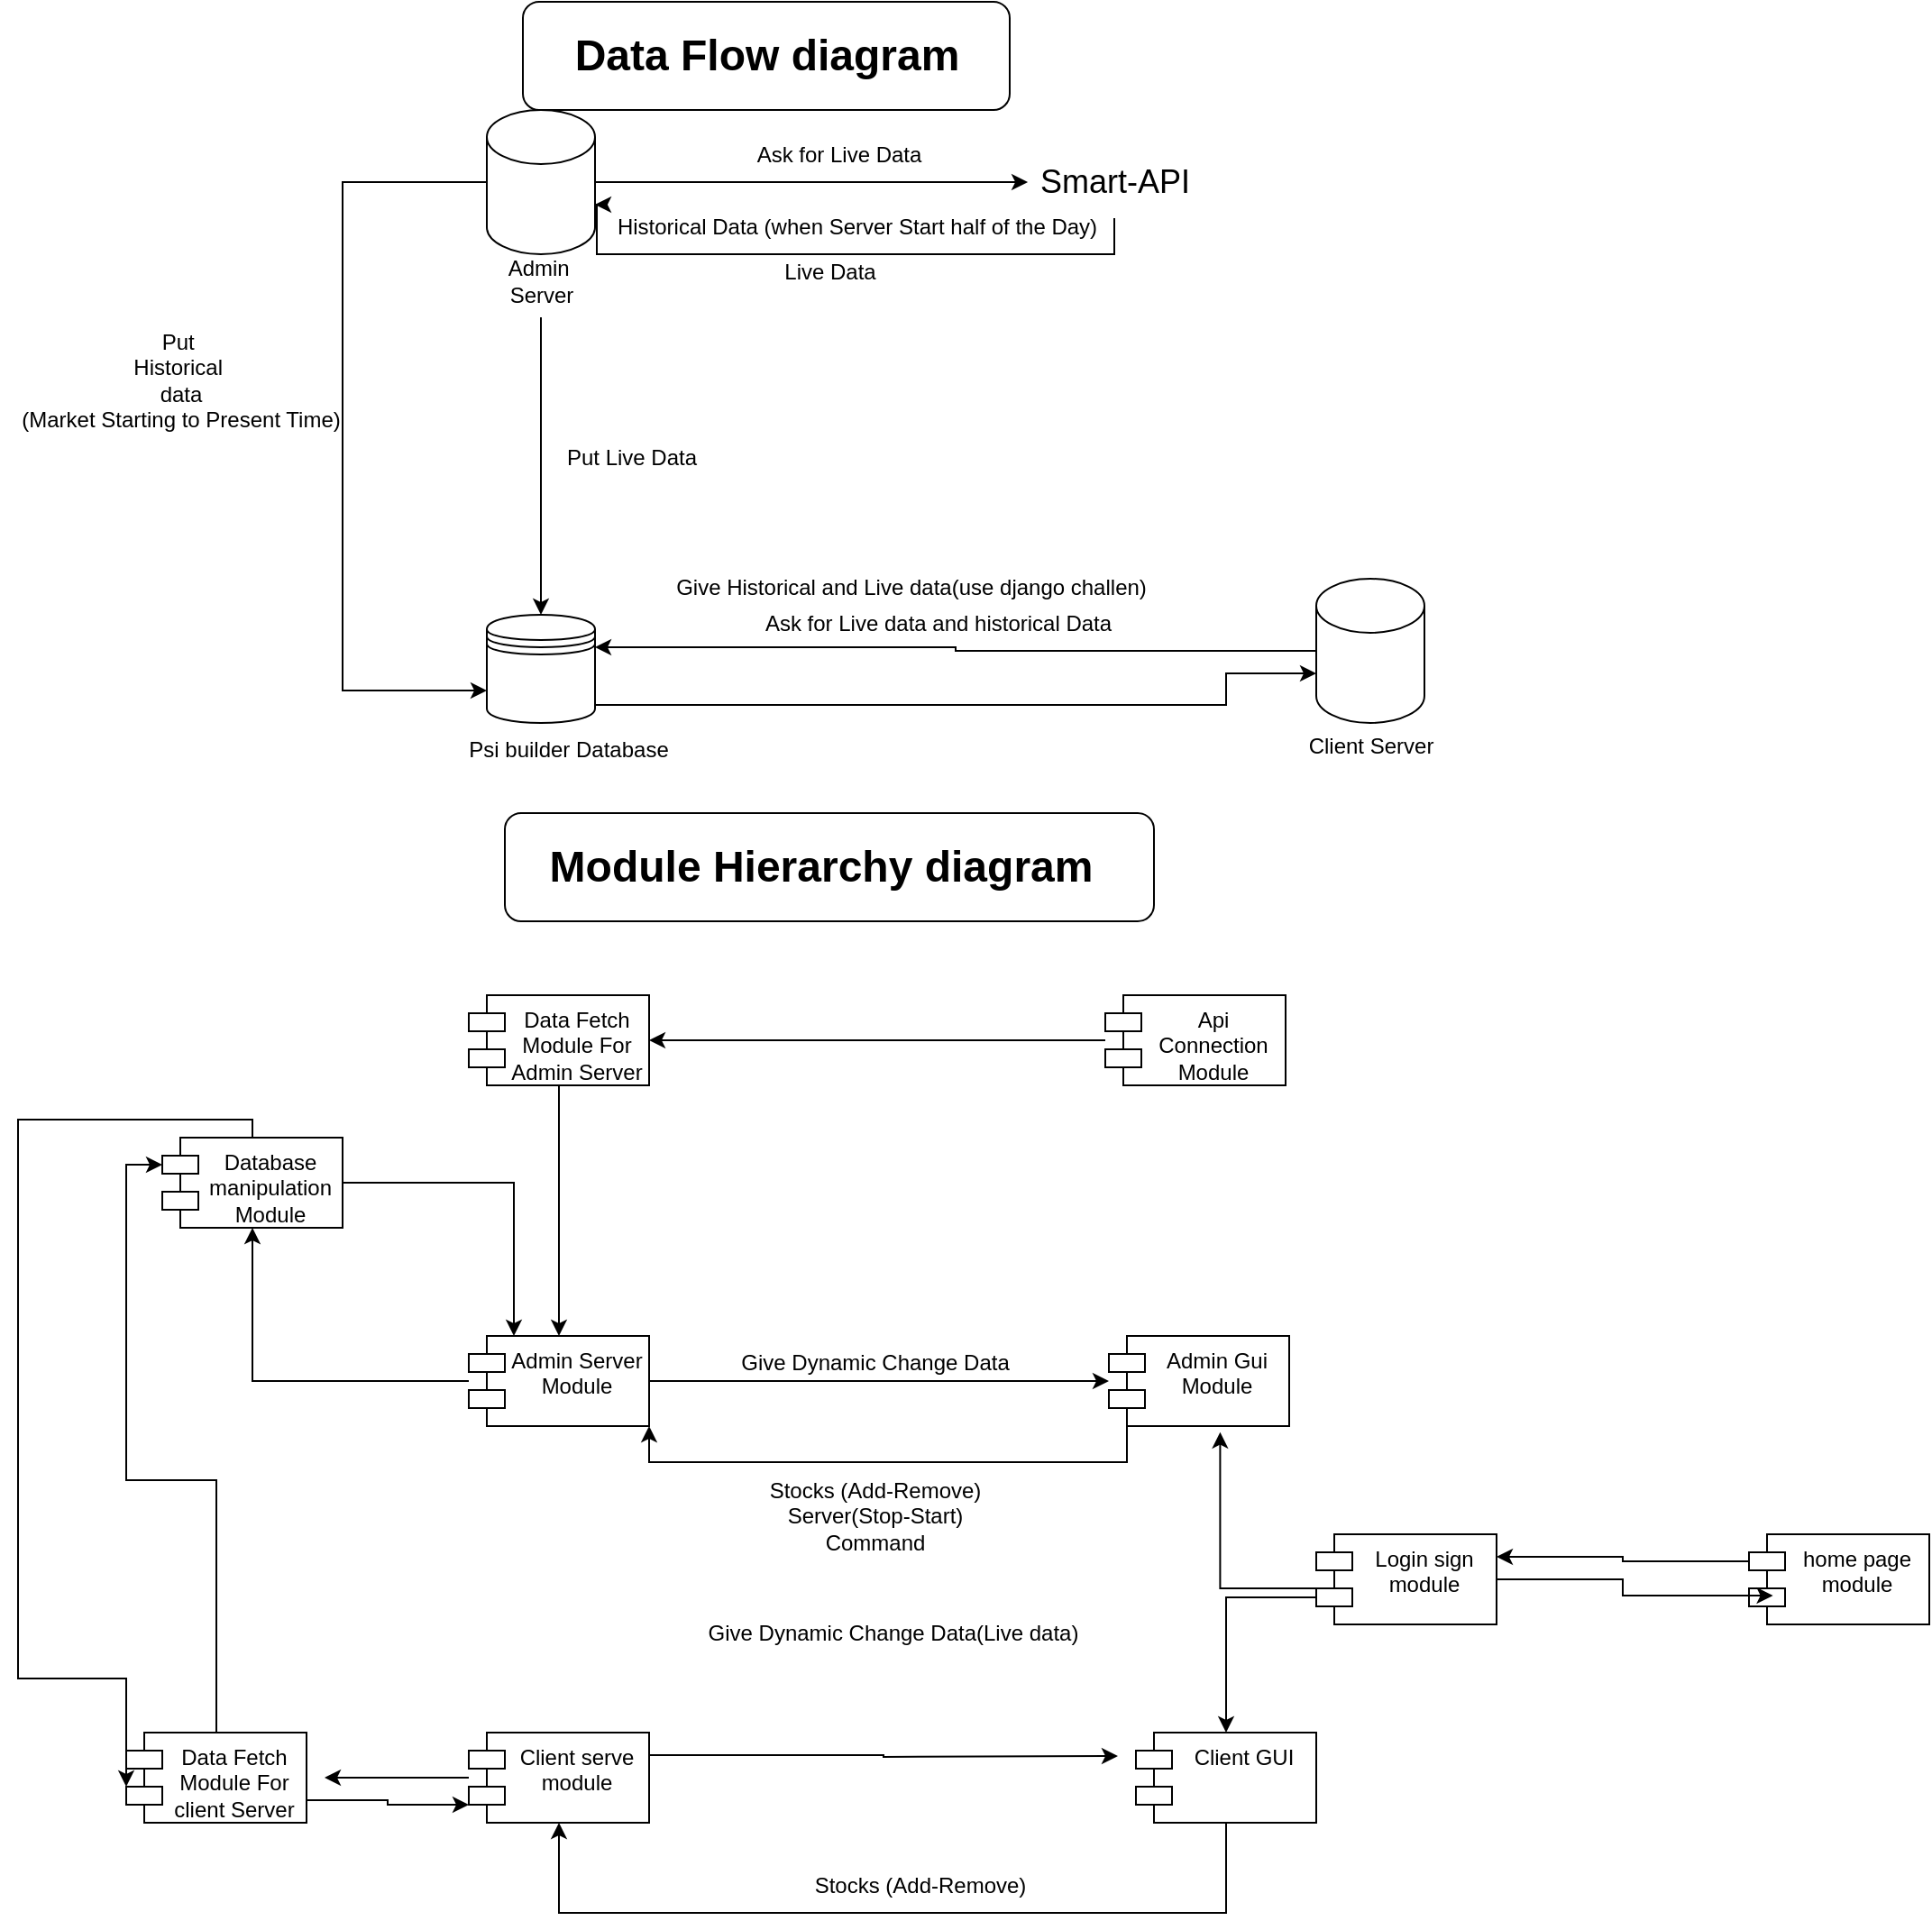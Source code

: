 <mxfile version="26.0.14">
  <diagram name="Page-1" id="c7558073-3199-34d8-9f00-42111426c3f3">
    <mxGraphModel dx="2583" dy="2177" grid="1" gridSize="10" guides="1" tooltips="1" connect="1" arrows="1" fold="1" page="1" pageScale="1" pageWidth="826" pageHeight="1169" background="none" math="0" shadow="0">
      <root>
        <mxCell id="0" />
        <mxCell id="1" parent="0" />
        <mxCell id="-lemN0VXjKrBAdXtaMED-165" value="" style="rounded=1;whiteSpace=wrap;html=1;" vertex="1" parent="1">
          <mxGeometry x="90" y="-1160" width="270" height="60" as="geometry" />
        </mxCell>
        <mxCell id="-lemN0VXjKrBAdXtaMED-164" value="" style="rounded=1;whiteSpace=wrap;html=1;" vertex="1" parent="1">
          <mxGeometry x="80" y="-710" width="360" height="60" as="geometry" />
        </mxCell>
        <mxCell id="-lemN0VXjKrBAdXtaMED-113" style="edgeStyle=orthogonalEdgeStyle;rounded=0;orthogonalLoop=1;jettySize=auto;html=1;entryX=0;entryY=0.7;entryDx=0;entryDy=0;" edge="1" parent="1" source="-lemN0VXjKrBAdXtaMED-97" target="-lemN0VXjKrBAdXtaMED-108">
          <mxGeometry relative="1" as="geometry">
            <Array as="points">
              <mxPoint x="-10" y="-1060" />
              <mxPoint x="-10" y="-778" />
            </Array>
          </mxGeometry>
        </mxCell>
        <mxCell id="-lemN0VXjKrBAdXtaMED-97" value="" style="shape=cylinder3;whiteSpace=wrap;html=1;boundedLbl=1;backgroundOutline=1;size=15;" vertex="1" parent="1">
          <mxGeometry x="70" y="-1100" width="60" height="80" as="geometry" />
        </mxCell>
        <mxCell id="-lemN0VXjKrBAdXtaMED-111" style="edgeStyle=orthogonalEdgeStyle;rounded=0;orthogonalLoop=1;jettySize=auto;html=1;" edge="1" parent="1" source="-lemN0VXjKrBAdXtaMED-98" target="-lemN0VXjKrBAdXtaMED-108">
          <mxGeometry relative="1" as="geometry" />
        </mxCell>
        <mxCell id="-lemN0VXjKrBAdXtaMED-98" value="Admin&amp;nbsp;&lt;div&gt;Server&lt;/div&gt;" style="text;html=1;align=center;verticalAlign=middle;resizable=0;points=[];autosize=1;strokeColor=none;fillColor=none;" vertex="1" parent="1">
          <mxGeometry x="70" y="-1025" width="60" height="40" as="geometry" />
        </mxCell>
        <mxCell id="-lemN0VXjKrBAdXtaMED-105" style="edgeStyle=orthogonalEdgeStyle;rounded=0;orthogonalLoop=1;jettySize=auto;html=1;entryX=1;entryY=0;entryDx=0;entryDy=52.5;entryPerimeter=0;" edge="1" parent="1" source="-lemN0VXjKrBAdXtaMED-99" target="-lemN0VXjKrBAdXtaMED-97">
          <mxGeometry relative="1" as="geometry">
            <mxPoint x="130" y="-980" as="targetPoint" />
            <Array as="points">
              <mxPoint x="418" y="-1020" />
              <mxPoint x="131" y="-1020" />
            </Array>
          </mxGeometry>
        </mxCell>
        <mxCell id="-lemN0VXjKrBAdXtaMED-99" value="&lt;span style=&quot;font-size: 18px;&quot;&gt;Smart-API&lt;/span&gt;" style="text;html=1;align=center;verticalAlign=middle;resizable=0;points=[];autosize=1;strokeColor=none;fillColor=none;" vertex="1" parent="1">
          <mxGeometry x="363" y="-1080" width="110" height="40" as="geometry" />
        </mxCell>
        <mxCell id="-lemN0VXjKrBAdXtaMED-100" style="edgeStyle=orthogonalEdgeStyle;rounded=0;orthogonalLoop=1;jettySize=auto;html=1;entryX=0.064;entryY=0.5;entryDx=0;entryDy=0;entryPerimeter=0;" edge="1" parent="1" source="-lemN0VXjKrBAdXtaMED-97" target="-lemN0VXjKrBAdXtaMED-99">
          <mxGeometry relative="1" as="geometry" />
        </mxCell>
        <mxCell id="-lemN0VXjKrBAdXtaMED-102" value="Ask for Live Data" style="text;html=1;align=center;verticalAlign=middle;resizable=0;points=[];autosize=1;strokeColor=none;fillColor=none;" vertex="1" parent="1">
          <mxGeometry x="210" y="-1090" width="110" height="30" as="geometry" />
        </mxCell>
        <mxCell id="-lemN0VXjKrBAdXtaMED-106" value="Historical Data (when Server Start half of the Day)" style="text;html=1;align=center;verticalAlign=middle;resizable=0;points=[];autosize=1;strokeColor=none;fillColor=none;" vertex="1" parent="1">
          <mxGeometry x="130" y="-1050" width="290" height="30" as="geometry" />
        </mxCell>
        <mxCell id="-lemN0VXjKrBAdXtaMED-107" value="Live Data" style="text;html=1;align=center;verticalAlign=middle;resizable=0;points=[];autosize=1;strokeColor=none;fillColor=none;" vertex="1" parent="1">
          <mxGeometry x="225" y="-1025" width="70" height="30" as="geometry" />
        </mxCell>
        <mxCell id="-lemN0VXjKrBAdXtaMED-108" value="" style="shape=datastore;whiteSpace=wrap;html=1;" vertex="1" parent="1">
          <mxGeometry x="70" y="-820" width="60" height="60" as="geometry" />
        </mxCell>
        <mxCell id="-lemN0VXjKrBAdXtaMED-109" value="Psi builder Database" style="text;html=1;align=center;verticalAlign=middle;resizable=0;points=[];autosize=1;strokeColor=none;fillColor=none;" vertex="1" parent="1">
          <mxGeometry x="50" y="-760" width="130" height="30" as="geometry" />
        </mxCell>
        <mxCell id="-lemN0VXjKrBAdXtaMED-112" value="Put Live Data" style="text;html=1;align=center;verticalAlign=middle;resizable=0;points=[];autosize=1;strokeColor=none;fillColor=none;" vertex="1" parent="1">
          <mxGeometry x="100" y="-922" width="100" height="30" as="geometry" />
        </mxCell>
        <mxCell id="-lemN0VXjKrBAdXtaMED-114" value="Put&amp;nbsp;&lt;div&gt;Historical&amp;nbsp;&lt;/div&gt;&lt;div&gt;data&lt;/div&gt;&lt;div&gt;(Market Starting to Present Time)&lt;/div&gt;" style="text;html=1;align=center;verticalAlign=middle;resizable=0;points=[];autosize=1;strokeColor=none;fillColor=none;" vertex="1" parent="1">
          <mxGeometry x="-200" y="-985" width="200" height="70" as="geometry" />
        </mxCell>
        <mxCell id="-lemN0VXjKrBAdXtaMED-118" style="edgeStyle=orthogonalEdgeStyle;rounded=0;orthogonalLoop=1;jettySize=auto;html=1;entryX=1;entryY=0.3;entryDx=0;entryDy=0;" edge="1" parent="1" source="-lemN0VXjKrBAdXtaMED-115" target="-lemN0VXjKrBAdXtaMED-108">
          <mxGeometry relative="1" as="geometry">
            <mxPoint x="150" y="-800" as="targetPoint" />
          </mxGeometry>
        </mxCell>
        <mxCell id="-lemN0VXjKrBAdXtaMED-115" value="" style="shape=cylinder3;whiteSpace=wrap;html=1;boundedLbl=1;backgroundOutline=1;size=15;" vertex="1" parent="1">
          <mxGeometry x="530" y="-840" width="60" height="80" as="geometry" />
        </mxCell>
        <mxCell id="-lemN0VXjKrBAdXtaMED-116" value="Client Server&lt;div&gt;&lt;br&gt;&lt;/div&gt;" style="text;html=1;align=center;verticalAlign=middle;resizable=0;points=[];autosize=1;strokeColor=none;fillColor=none;" vertex="1" parent="1">
          <mxGeometry x="515" y="-760" width="90" height="40" as="geometry" />
        </mxCell>
        <mxCell id="-lemN0VXjKrBAdXtaMED-119" value="Ask for Live data and historical Data" style="text;html=1;align=center;verticalAlign=middle;resizable=0;points=[];autosize=1;strokeColor=none;fillColor=none;" vertex="1" parent="1">
          <mxGeometry x="210" y="-830" width="220" height="30" as="geometry" />
        </mxCell>
        <mxCell id="-lemN0VXjKrBAdXtaMED-120" style="edgeStyle=orthogonalEdgeStyle;rounded=0;orthogonalLoop=1;jettySize=auto;html=1;entryX=0;entryY=0;entryDx=0;entryDy=52.5;entryPerimeter=0;" edge="1" parent="1" source="-lemN0VXjKrBAdXtaMED-108" target="-lemN0VXjKrBAdXtaMED-115">
          <mxGeometry relative="1" as="geometry">
            <Array as="points">
              <mxPoint x="480" y="-770" />
              <mxPoint x="480" y="-787" />
            </Array>
          </mxGeometry>
        </mxCell>
        <mxCell id="-lemN0VXjKrBAdXtaMED-122" value="Give Historical and Live data(use django challen)" style="text;html=1;align=center;verticalAlign=middle;resizable=0;points=[];autosize=1;strokeColor=none;fillColor=none;" vertex="1" parent="1">
          <mxGeometry x="165" y="-850" width="280" height="30" as="geometry" />
        </mxCell>
        <mxCell id="-lemN0VXjKrBAdXtaMED-124" value="&lt;font style=&quot;font-size: 24px;&quot;&gt;&lt;b&gt;Data Flow diagram&lt;/b&gt;&lt;/font&gt;" style="text;html=1;align=center;verticalAlign=middle;resizable=0;points=[];autosize=1;strokeColor=none;fillColor=none;" vertex="1" parent="1">
          <mxGeometry x="105" y="-1150" width="240" height="40" as="geometry" />
        </mxCell>
        <mxCell id="-lemN0VXjKrBAdXtaMED-125" value="&lt;font style=&quot;font-size: 24px;&quot;&gt;&lt;b&gt;Module Hierarchy diagram&lt;/b&gt;&lt;/font&gt;" style="text;html=1;align=center;verticalAlign=middle;resizable=0;points=[];autosize=1;strokeColor=none;fillColor=none;" vertex="1" parent="1">
          <mxGeometry x="95" y="-700" width="320" height="40" as="geometry" />
        </mxCell>
        <mxCell id="-lemN0VXjKrBAdXtaMED-132" style="edgeStyle=orthogonalEdgeStyle;rounded=0;orthogonalLoop=1;jettySize=auto;html=1;" edge="1" parent="1" source="-lemN0VXjKrBAdXtaMED-127" target="-lemN0VXjKrBAdXtaMED-131">
          <mxGeometry relative="1" as="geometry" />
        </mxCell>
        <mxCell id="-lemN0VXjKrBAdXtaMED-127" value="Data Fetch Module For Admin Server" style="shape=module;align=left;spacingLeft=20;align=center;verticalAlign=top;whiteSpace=wrap;html=1;" vertex="1" parent="1">
          <mxGeometry x="60" y="-609" width="100" height="50" as="geometry" />
        </mxCell>
        <mxCell id="-lemN0VXjKrBAdXtaMED-130" style="edgeStyle=orthogonalEdgeStyle;rounded=0;orthogonalLoop=1;jettySize=auto;html=1;entryX=1;entryY=0.5;entryDx=0;entryDy=0;" edge="1" parent="1" source="-lemN0VXjKrBAdXtaMED-128" target="-lemN0VXjKrBAdXtaMED-127">
          <mxGeometry relative="1" as="geometry" />
        </mxCell>
        <mxCell id="-lemN0VXjKrBAdXtaMED-128" value="Api Connection Module" style="shape=module;align=left;spacingLeft=20;align=center;verticalAlign=top;whiteSpace=wrap;html=1;" vertex="1" parent="1">
          <mxGeometry x="413" y="-609" width="100" height="50" as="geometry" />
        </mxCell>
        <mxCell id="-lemN0VXjKrBAdXtaMED-134" style="edgeStyle=orthogonalEdgeStyle;rounded=0;orthogonalLoop=1;jettySize=auto;html=1;" edge="1" parent="1" source="-lemN0VXjKrBAdXtaMED-131" target="-lemN0VXjKrBAdXtaMED-133">
          <mxGeometry relative="1" as="geometry" />
        </mxCell>
        <mxCell id="-lemN0VXjKrBAdXtaMED-141" style="edgeStyle=orthogonalEdgeStyle;rounded=0;orthogonalLoop=1;jettySize=auto;html=1;entryX=0.5;entryY=1;entryDx=0;entryDy=0;" edge="1" parent="1" source="-lemN0VXjKrBAdXtaMED-131" target="-lemN0VXjKrBAdXtaMED-138">
          <mxGeometry relative="1" as="geometry" />
        </mxCell>
        <mxCell id="-lemN0VXjKrBAdXtaMED-131" value="Admin Server Module" style="shape=module;align=left;spacingLeft=20;align=center;verticalAlign=top;whiteSpace=wrap;html=1;" vertex="1" parent="1">
          <mxGeometry x="60" y="-420" width="100" height="50" as="geometry" />
        </mxCell>
        <mxCell id="-lemN0VXjKrBAdXtaMED-135" style="edgeStyle=orthogonalEdgeStyle;rounded=0;orthogonalLoop=1;jettySize=auto;html=1;exitX=0;exitY=1;exitDx=10;exitDy=0;exitPerimeter=0;entryX=1;entryY=1;entryDx=0;entryDy=0;" edge="1" parent="1" source="-lemN0VXjKrBAdXtaMED-133" target="-lemN0VXjKrBAdXtaMED-131">
          <mxGeometry relative="1" as="geometry" />
        </mxCell>
        <mxCell id="-lemN0VXjKrBAdXtaMED-133" value="Admin Gui Module" style="shape=module;align=left;spacingLeft=20;align=center;verticalAlign=top;whiteSpace=wrap;html=1;" vertex="1" parent="1">
          <mxGeometry x="415" y="-420" width="100" height="50" as="geometry" />
        </mxCell>
        <mxCell id="-lemN0VXjKrBAdXtaMED-136" value="Give Dynamic Change Data" style="text;html=1;align=center;verticalAlign=middle;resizable=0;points=[];autosize=1;strokeColor=none;fillColor=none;" vertex="1" parent="1">
          <mxGeometry x="200" y="-420" width="170" height="30" as="geometry" />
        </mxCell>
        <mxCell id="-lemN0VXjKrBAdXtaMED-137" value="&lt;div&gt;Stocks (Add-Remove)&lt;/div&gt;&lt;div&gt;Server(Stop-Start)&lt;/div&gt;&lt;div&gt;Command&lt;/div&gt;" style="text;html=1;align=center;verticalAlign=middle;resizable=0;points=[];autosize=1;strokeColor=none;fillColor=none;" vertex="1" parent="1">
          <mxGeometry x="215" y="-350" width="140" height="60" as="geometry" />
        </mxCell>
        <mxCell id="-lemN0VXjKrBAdXtaMED-154" style="edgeStyle=orthogonalEdgeStyle;rounded=0;orthogonalLoop=1;jettySize=auto;html=1;entryX=0.25;entryY=0;entryDx=0;entryDy=0;" edge="1" parent="1" source="-lemN0VXjKrBAdXtaMED-138" target="-lemN0VXjKrBAdXtaMED-131">
          <mxGeometry relative="1" as="geometry" />
        </mxCell>
        <mxCell id="-lemN0VXjKrBAdXtaMED-138" value="Database manipulation Module" style="shape=module;align=left;spacingLeft=20;align=center;verticalAlign=top;whiteSpace=wrap;html=1;" vertex="1" parent="1">
          <mxGeometry x="-110" y="-530" width="100" height="50" as="geometry" />
        </mxCell>
        <mxCell id="-lemN0VXjKrBAdXtaMED-143" value="Client serve module" style="shape=module;align=left;spacingLeft=20;align=center;verticalAlign=top;whiteSpace=wrap;html=1;" vertex="1" parent="1">
          <mxGeometry x="60" y="-200" width="100" height="50" as="geometry" />
        </mxCell>
        <mxCell id="-lemN0VXjKrBAdXtaMED-149" style="edgeStyle=orthogonalEdgeStyle;rounded=0;orthogonalLoop=1;jettySize=auto;html=1;exitX=0.5;exitY=1;exitDx=0;exitDy=0;entryX=0.5;entryY=1;entryDx=0;entryDy=0;" edge="1" parent="1" source="-lemN0VXjKrBAdXtaMED-144" target="-lemN0VXjKrBAdXtaMED-143">
          <mxGeometry relative="1" as="geometry">
            <Array as="points">
              <mxPoint x="480" y="-100" />
              <mxPoint x="110" y="-100" />
            </Array>
          </mxGeometry>
        </mxCell>
        <mxCell id="-lemN0VXjKrBAdXtaMED-144" value="Client GUI" style="shape=module;align=left;spacingLeft=20;align=center;verticalAlign=top;whiteSpace=wrap;html=1;" vertex="1" parent="1">
          <mxGeometry x="430" y="-200" width="100" height="50" as="geometry" />
        </mxCell>
        <mxCell id="-lemN0VXjKrBAdXtaMED-145" style="edgeStyle=orthogonalEdgeStyle;rounded=0;orthogonalLoop=1;jettySize=auto;html=1;exitX=1;exitY=0.25;exitDx=0;exitDy=0;" edge="1" parent="1" source="-lemN0VXjKrBAdXtaMED-143">
          <mxGeometry relative="1" as="geometry">
            <mxPoint x="420" y="-187" as="targetPoint" />
          </mxGeometry>
        </mxCell>
        <mxCell id="-lemN0VXjKrBAdXtaMED-148" value="Give Dynamic Change Data(Live data)" style="text;html=1;align=center;verticalAlign=middle;resizable=0;points=[];autosize=1;strokeColor=none;fillColor=none;" vertex="1" parent="1">
          <mxGeometry x="180" y="-270" width="230" height="30" as="geometry" />
        </mxCell>
        <mxCell id="-lemN0VXjKrBAdXtaMED-150" value="&lt;div&gt;Stocks (Add-Remove)&lt;/div&gt;" style="text;html=1;align=center;verticalAlign=middle;resizable=0;points=[];autosize=1;strokeColor=none;fillColor=none;" vertex="1" parent="1">
          <mxGeometry x="240" y="-130" width="140" height="30" as="geometry" />
        </mxCell>
        <mxCell id="-lemN0VXjKrBAdXtaMED-151" value="Data Fetch Module For client Server" style="shape=module;align=left;spacingLeft=20;align=center;verticalAlign=top;whiteSpace=wrap;html=1;" vertex="1" parent="1">
          <mxGeometry x="-130" y="-200" width="100" height="50" as="geometry" />
        </mxCell>
        <mxCell id="-lemN0VXjKrBAdXtaMED-152" style="edgeStyle=orthogonalEdgeStyle;rounded=0;orthogonalLoop=1;jettySize=auto;html=1;entryX=1.1;entryY=0.5;entryDx=0;entryDy=0;entryPerimeter=0;" edge="1" parent="1" source="-lemN0VXjKrBAdXtaMED-143">
          <mxGeometry relative="1" as="geometry">
            <mxPoint x="-20" y="-175" as="targetPoint" />
          </mxGeometry>
        </mxCell>
        <mxCell id="-lemN0VXjKrBAdXtaMED-153" style="edgeStyle=orthogonalEdgeStyle;rounded=0;orthogonalLoop=1;jettySize=auto;html=1;entryX=0;entryY=0;entryDx=0;entryDy=15;entryPerimeter=0;" edge="1" parent="1" source="-lemN0VXjKrBAdXtaMED-151" target="-lemN0VXjKrBAdXtaMED-138">
          <mxGeometry relative="1" as="geometry" />
        </mxCell>
        <mxCell id="-lemN0VXjKrBAdXtaMED-155" style="edgeStyle=orthogonalEdgeStyle;rounded=0;orthogonalLoop=1;jettySize=auto;html=1;entryX=0;entryY=0.6;entryDx=0;entryDy=0;entryPerimeter=0;" edge="1" parent="1" source="-lemN0VXjKrBAdXtaMED-138" target="-lemN0VXjKrBAdXtaMED-151">
          <mxGeometry relative="1" as="geometry">
            <Array as="points">
              <mxPoint x="-60" y="-540" />
              <mxPoint x="-190" y="-540" />
              <mxPoint x="-190" y="-230" />
            </Array>
          </mxGeometry>
        </mxCell>
        <mxCell id="-lemN0VXjKrBAdXtaMED-156" style="edgeStyle=orthogonalEdgeStyle;rounded=0;orthogonalLoop=1;jettySize=auto;html=1;exitX=1;exitY=0.75;exitDx=0;exitDy=0;" edge="1" parent="1">
          <mxGeometry relative="1" as="geometry">
            <mxPoint x="-30" y="-162.5" as="sourcePoint" />
            <mxPoint x="60" y="-160" as="targetPoint" />
            <Array as="points">
              <mxPoint x="15" y="-162" />
            </Array>
          </mxGeometry>
        </mxCell>
        <mxCell id="-lemN0VXjKrBAdXtaMED-159" style="edgeStyle=orthogonalEdgeStyle;rounded=0;orthogonalLoop=1;jettySize=auto;html=1;exitX=0;exitY=0;exitDx=0;exitDy=35;exitPerimeter=0;entryX=0.5;entryY=0;entryDx=0;entryDy=0;" edge="1" parent="1" source="-lemN0VXjKrBAdXtaMED-157" target="-lemN0VXjKrBAdXtaMED-144">
          <mxGeometry relative="1" as="geometry" />
        </mxCell>
        <mxCell id="-lemN0VXjKrBAdXtaMED-157" value="Login sign module" style="shape=module;align=left;spacingLeft=20;align=center;verticalAlign=top;whiteSpace=wrap;html=1;" vertex="1" parent="1">
          <mxGeometry x="530" y="-310" width="100" height="50" as="geometry" />
        </mxCell>
        <mxCell id="-lemN0VXjKrBAdXtaMED-158" style="edgeStyle=orthogonalEdgeStyle;rounded=0;orthogonalLoop=1;jettySize=auto;html=1;entryX=0.617;entryY=1.067;entryDx=0;entryDy=0;entryPerimeter=0;" edge="1" parent="1" source="-lemN0VXjKrBAdXtaMED-157" target="-lemN0VXjKrBAdXtaMED-133">
          <mxGeometry relative="1" as="geometry">
            <Array as="points">
              <mxPoint x="477" y="-280" />
            </Array>
          </mxGeometry>
        </mxCell>
        <mxCell id="-lemN0VXjKrBAdXtaMED-162" style="edgeStyle=orthogonalEdgeStyle;rounded=0;orthogonalLoop=1;jettySize=auto;html=1;exitX=0;exitY=0;exitDx=0;exitDy=15;exitPerimeter=0;entryX=1;entryY=0.25;entryDx=0;entryDy=0;" edge="1" parent="1" source="-lemN0VXjKrBAdXtaMED-160" target="-lemN0VXjKrBAdXtaMED-157">
          <mxGeometry relative="1" as="geometry" />
        </mxCell>
        <mxCell id="-lemN0VXjKrBAdXtaMED-160" value="home page module" style="shape=module;align=left;spacingLeft=20;align=center;verticalAlign=top;whiteSpace=wrap;html=1;" vertex="1" parent="1">
          <mxGeometry x="770" y="-310" width="100" height="50" as="geometry" />
        </mxCell>
        <mxCell id="-lemN0VXjKrBAdXtaMED-163" style="edgeStyle=orthogonalEdgeStyle;rounded=0;orthogonalLoop=1;jettySize=auto;html=1;entryX=0.133;entryY=0.68;entryDx=0;entryDy=0;entryPerimeter=0;" edge="1" parent="1" source="-lemN0VXjKrBAdXtaMED-157" target="-lemN0VXjKrBAdXtaMED-160">
          <mxGeometry relative="1" as="geometry" />
        </mxCell>
      </root>
    </mxGraphModel>
  </diagram>
</mxfile>
